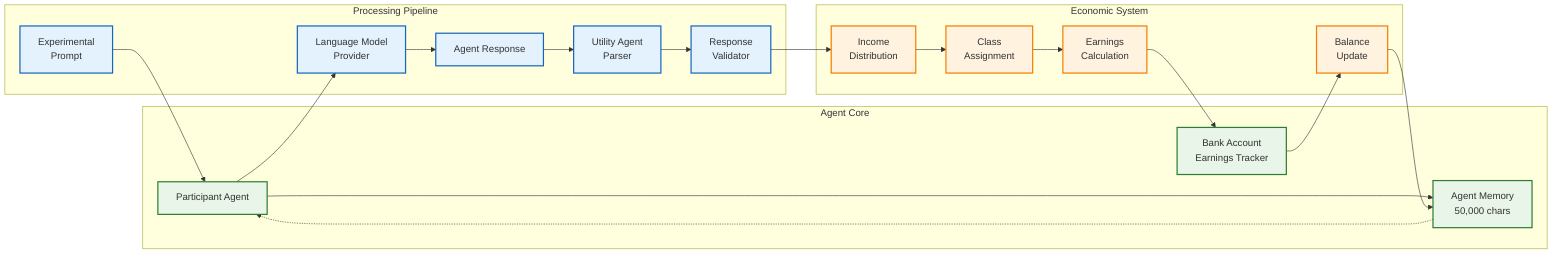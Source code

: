 graph LR
    subgraph "Agent Core"
        Agent[Participant Agent]
        Memory[Agent Memory<br/>50,000 chars]
        Bank[Bank Account<br/>Earnings Tracker]
    end
    
    subgraph "Processing Pipeline"
        Prompt[Experimental<br/>Prompt]
        LLM[Language Model<br/>Provider]
        Response[Agent Response]
        Parse[Utility Agent<br/>Parser]
        Validate[Response<br/>Validator]
    end
    
    subgraph "Economic System"
        Distribution[Income<br/>Distribution]
        Assignment[Class<br/>Assignment]
        Earnings[Earnings<br/>Calculation]
        Update[Balance<br/>Update]
    end
    
    %% Flow
    Prompt --> Agent
    Agent --> Memory
    Agent --> LLM
    LLM --> Response
    Response --> Parse
    Parse --> Validate
    
    Validate --> Distribution
    Distribution --> Assignment
    Assignment --> Earnings
    Earnings --> Bank
    Bank --> Update
    Update --> Memory
    
    %% Feedback loop
    Memory -.-> Agent
    
    %% Styling
    classDef agentCore fill:#e8f5e8,stroke:#2e7d32,stroke-width:2px
    classDef processing fill:#e3f2fd,stroke:#1565c0,stroke-width:2px
    classDef economic fill:#fff3e0,stroke:#f57c00,stroke-width:2px
    
    class Agent,Memory,Bank agentCore
    class Prompt,LLM,Response,Parse,Validate processing
    class Distribution,Assignment,Earnings,Update economic